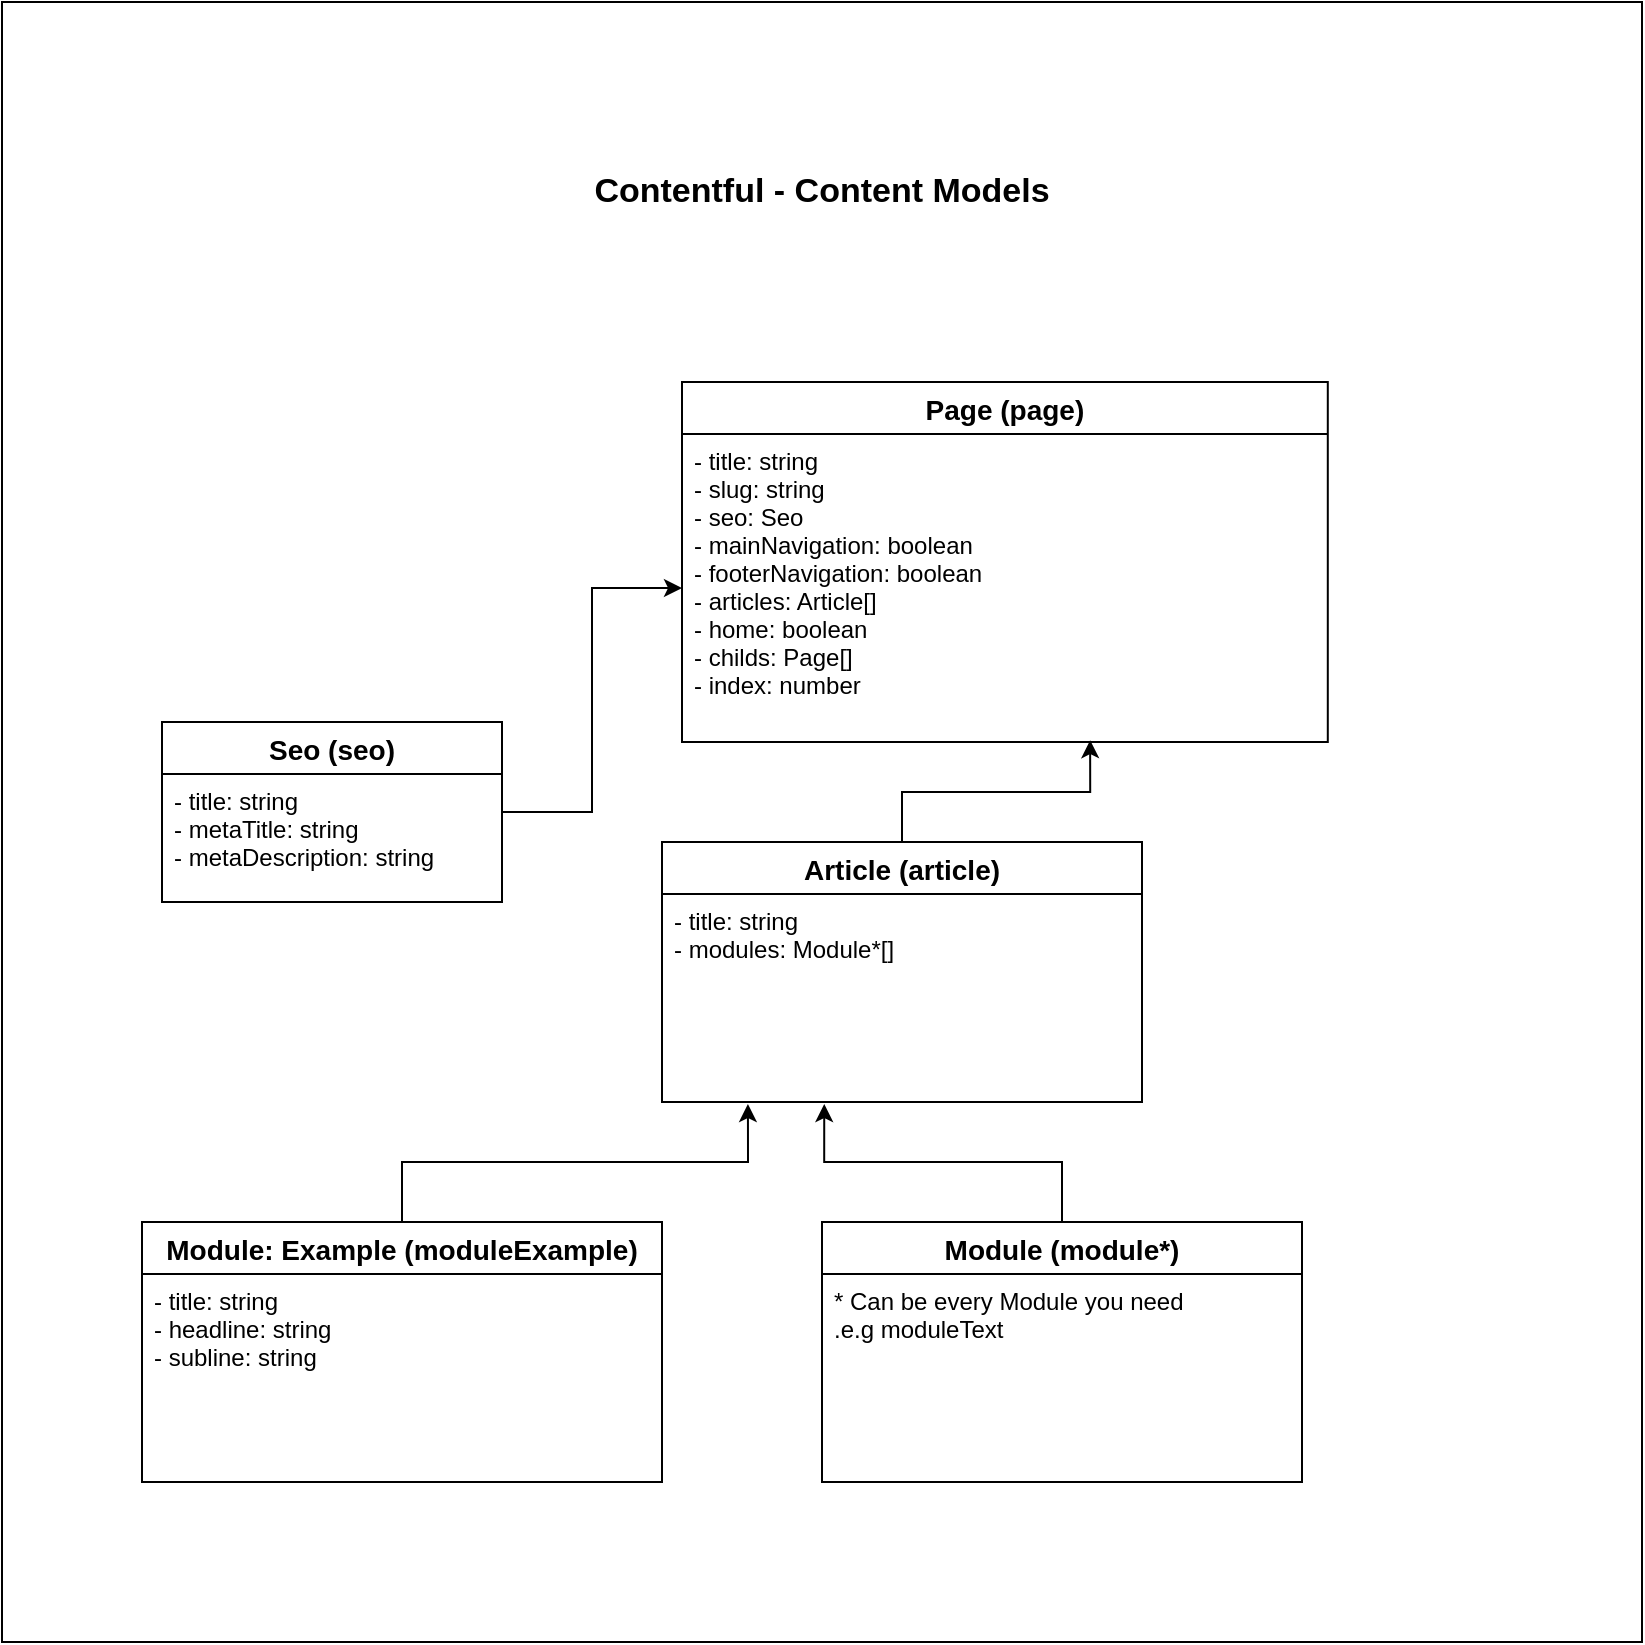 <mxfile version="15.5.0" type="device"><diagram id="Q88pZ_cOadBDxaPNdxvm" name="Page-1"><mxGraphModel dx="2107" dy="1886" grid="1" gridSize="10" guides="1" tooltips="1" connect="1" arrows="1" fold="1" page="1" pageScale="1" pageWidth="827" pageHeight="1169" math="0" shadow="0"><root><mxCell id="0"/><mxCell id="1" parent="0"/><mxCell id="b5Fmul9cxeIhbkJjzPmF-8" value="" style="whiteSpace=wrap;html=1;aspect=fixed;" parent="1" vertex="1"><mxGeometry x="-50" y="-140" width="820" height="820" as="geometry"/></mxCell><mxCell id="b5Fmul9cxeIhbkJjzPmF-7" value="" style="group" parent="1" vertex="1" connectable="0"><mxGeometry x="30" y="50" width="582.9" height="550" as="geometry"/></mxCell><mxCell id="4glmY1hP1HB0GxfT7GNp-10" value="Page (page)" style="swimlane;fontStyle=1;childLayout=stackLayout;horizontal=1;startSize=26;horizontalStack=0;resizeParent=1;resizeParentMax=0;resizeLast=0;collapsible=1;marginBottom=0;align=center;fontSize=14;" parent="b5Fmul9cxeIhbkJjzPmF-7" vertex="1"><mxGeometry x="260" width="322.9" height="180" as="geometry"/></mxCell><mxCell id="4glmY1hP1HB0GxfT7GNp-11" value="- title: string&#10;- slug: string&#10;- seo: Seo &#10;- mainNavigation: boolean&#10;- footerNavigation: boolean&#10;- articles: Article[]&#10;- home: boolean&#10;- childs: Page[]&#10;- index: number" style="text;strokeColor=none;fillColor=none;spacingLeft=4;spacingRight=4;overflow=hidden;rotatable=0;points=[[0,0.5],[1,0.5]];portConstraint=eastwest;fontSize=12;" parent="4glmY1hP1HB0GxfT7GNp-10" vertex="1"><mxGeometry y="26" width="322.9" height="154" as="geometry"/></mxCell><mxCell id="4glmY1hP1HB0GxfT7GNp-16" style="edgeStyle=orthogonalEdgeStyle;rounded=0;orthogonalLoop=1;jettySize=auto;html=1;" parent="b5Fmul9cxeIhbkJjzPmF-7" source="4glmY1hP1HB0GxfT7GNp-14" target="4glmY1hP1HB0GxfT7GNp-11" edge="1"><mxGeometry relative="1" as="geometry"/></mxCell><mxCell id="4glmY1hP1HB0GxfT7GNp-14" value="Seo (seo)" style="swimlane;fontStyle=1;childLayout=stackLayout;horizontal=1;startSize=26;horizontalStack=0;resizeParent=1;resizeParentMax=0;resizeLast=0;collapsible=1;marginBottom=0;align=center;fontSize=14;" parent="b5Fmul9cxeIhbkJjzPmF-7" vertex="1"><mxGeometry y="170" width="170" height="90" as="geometry"/></mxCell><mxCell id="4glmY1hP1HB0GxfT7GNp-15" value="- title: string&#10;- metaTitle: string&#10;- metaDescription: string" style="text;strokeColor=none;fillColor=none;spacingLeft=4;spacingRight=4;overflow=hidden;rotatable=0;points=[[0,0.5],[1,0.5]];portConstraint=eastwest;fontSize=12;" parent="4glmY1hP1HB0GxfT7GNp-14" vertex="1"><mxGeometry y="26" width="170" height="64" as="geometry"/></mxCell><mxCell id="WgP3V0k4YBM_ND2106lv-2" style="edgeStyle=orthogonalEdgeStyle;rounded=0;orthogonalLoop=1;jettySize=auto;html=1;entryX=0.632;entryY=0.994;entryDx=0;entryDy=0;entryPerimeter=0;" parent="b5Fmul9cxeIhbkJjzPmF-7" source="b5Fmul9cxeIhbkJjzPmF-1" target="4glmY1hP1HB0GxfT7GNp-11" edge="1"><mxGeometry relative="1" as="geometry"/></mxCell><mxCell id="b5Fmul9cxeIhbkJjzPmF-1" value="Article (article)" style="swimlane;fontStyle=1;childLayout=stackLayout;horizontal=1;startSize=26;horizontalStack=0;resizeParent=1;resizeParentMax=0;resizeLast=0;collapsible=1;marginBottom=0;align=center;fontSize=14;" parent="b5Fmul9cxeIhbkJjzPmF-7" vertex="1"><mxGeometry x="250" y="230" width="240" height="130" as="geometry"/></mxCell><mxCell id="b5Fmul9cxeIhbkJjzPmF-2" value="- title: string&#10;- modules: Module*[]&#10;" style="text;strokeColor=none;fillColor=none;spacingLeft=4;spacingRight=4;overflow=hidden;rotatable=0;points=[[0,0.5],[1,0.5]];portConstraint=eastwest;fontSize=12;" parent="b5Fmul9cxeIhbkJjzPmF-1" vertex="1"><mxGeometry y="26" width="240" height="104" as="geometry"/></mxCell><mxCell id="b5Fmul9cxeIhbkJjzPmF-6" style="edgeStyle=orthogonalEdgeStyle;rounded=0;orthogonalLoop=1;jettySize=auto;html=1;entryX=0.338;entryY=1.01;entryDx=0;entryDy=0;entryPerimeter=0;" parent="b5Fmul9cxeIhbkJjzPmF-7" source="b5Fmul9cxeIhbkJjzPmF-4" target="b5Fmul9cxeIhbkJjzPmF-2" edge="1"><mxGeometry relative="1" as="geometry"/></mxCell><mxCell id="b5Fmul9cxeIhbkJjzPmF-4" value="Module (module*)" style="swimlane;fontStyle=1;childLayout=stackLayout;horizontal=1;startSize=26;horizontalStack=0;resizeParent=1;resizeParentMax=0;resizeLast=0;collapsible=1;marginBottom=0;align=center;fontSize=14;" parent="b5Fmul9cxeIhbkJjzPmF-7" vertex="1"><mxGeometry x="330" y="420" width="240" height="130" as="geometry"/></mxCell><mxCell id="b5Fmul9cxeIhbkJjzPmF-5" value="* Can be every Module you need &#10;.e.g moduleText" style="text;strokeColor=none;fillColor=none;spacingLeft=4;spacingRight=4;overflow=hidden;rotatable=0;points=[[0,0.5],[1,0.5]];portConstraint=eastwest;fontSize=12;" parent="b5Fmul9cxeIhbkJjzPmF-4" vertex="1"><mxGeometry y="26" width="240" height="104" as="geometry"/></mxCell><mxCell id="b5Fmul9cxeIhbkJjzPmF-9" value="&lt;b&gt;&lt;font style=&quot;font-size: 17px&quot;&gt;Contentful - Content Models&lt;/font&gt;&lt;/b&gt;" style="text;html=1;strokeColor=none;fillColor=none;align=center;verticalAlign=middle;whiteSpace=wrap;rounded=0;" parent="1" vertex="1"><mxGeometry x="225" y="-80" width="270" height="70" as="geometry"/></mxCell><mxCell id="U5o3Vq0EnWjoNEvFO5mM-3" style="edgeStyle=orthogonalEdgeStyle;rounded=0;orthogonalLoop=1;jettySize=auto;html=1;entryX=0.179;entryY=1.01;entryDx=0;entryDy=0;entryPerimeter=0;" edge="1" parent="1" source="U5o3Vq0EnWjoNEvFO5mM-1" target="b5Fmul9cxeIhbkJjzPmF-2"><mxGeometry relative="1" as="geometry"/></mxCell><mxCell id="U5o3Vq0EnWjoNEvFO5mM-1" value="Module: Example (moduleExample)" style="swimlane;fontStyle=1;childLayout=stackLayout;horizontal=1;startSize=26;horizontalStack=0;resizeParent=1;resizeParentMax=0;resizeLast=0;collapsible=1;marginBottom=0;align=center;fontSize=14;" vertex="1" parent="1"><mxGeometry x="20" y="470" width="260" height="130" as="geometry"/></mxCell><mxCell id="U5o3Vq0EnWjoNEvFO5mM-2" value="- title: string&#10;- headline: string&#10;- subline: string" style="text;strokeColor=none;fillColor=none;spacingLeft=4;spacingRight=4;overflow=hidden;rotatable=0;points=[[0,0.5],[1,0.5]];portConstraint=eastwest;fontSize=12;" vertex="1" parent="U5o3Vq0EnWjoNEvFO5mM-1"><mxGeometry y="26" width="260" height="104" as="geometry"/></mxCell></root></mxGraphModel></diagram></mxfile>